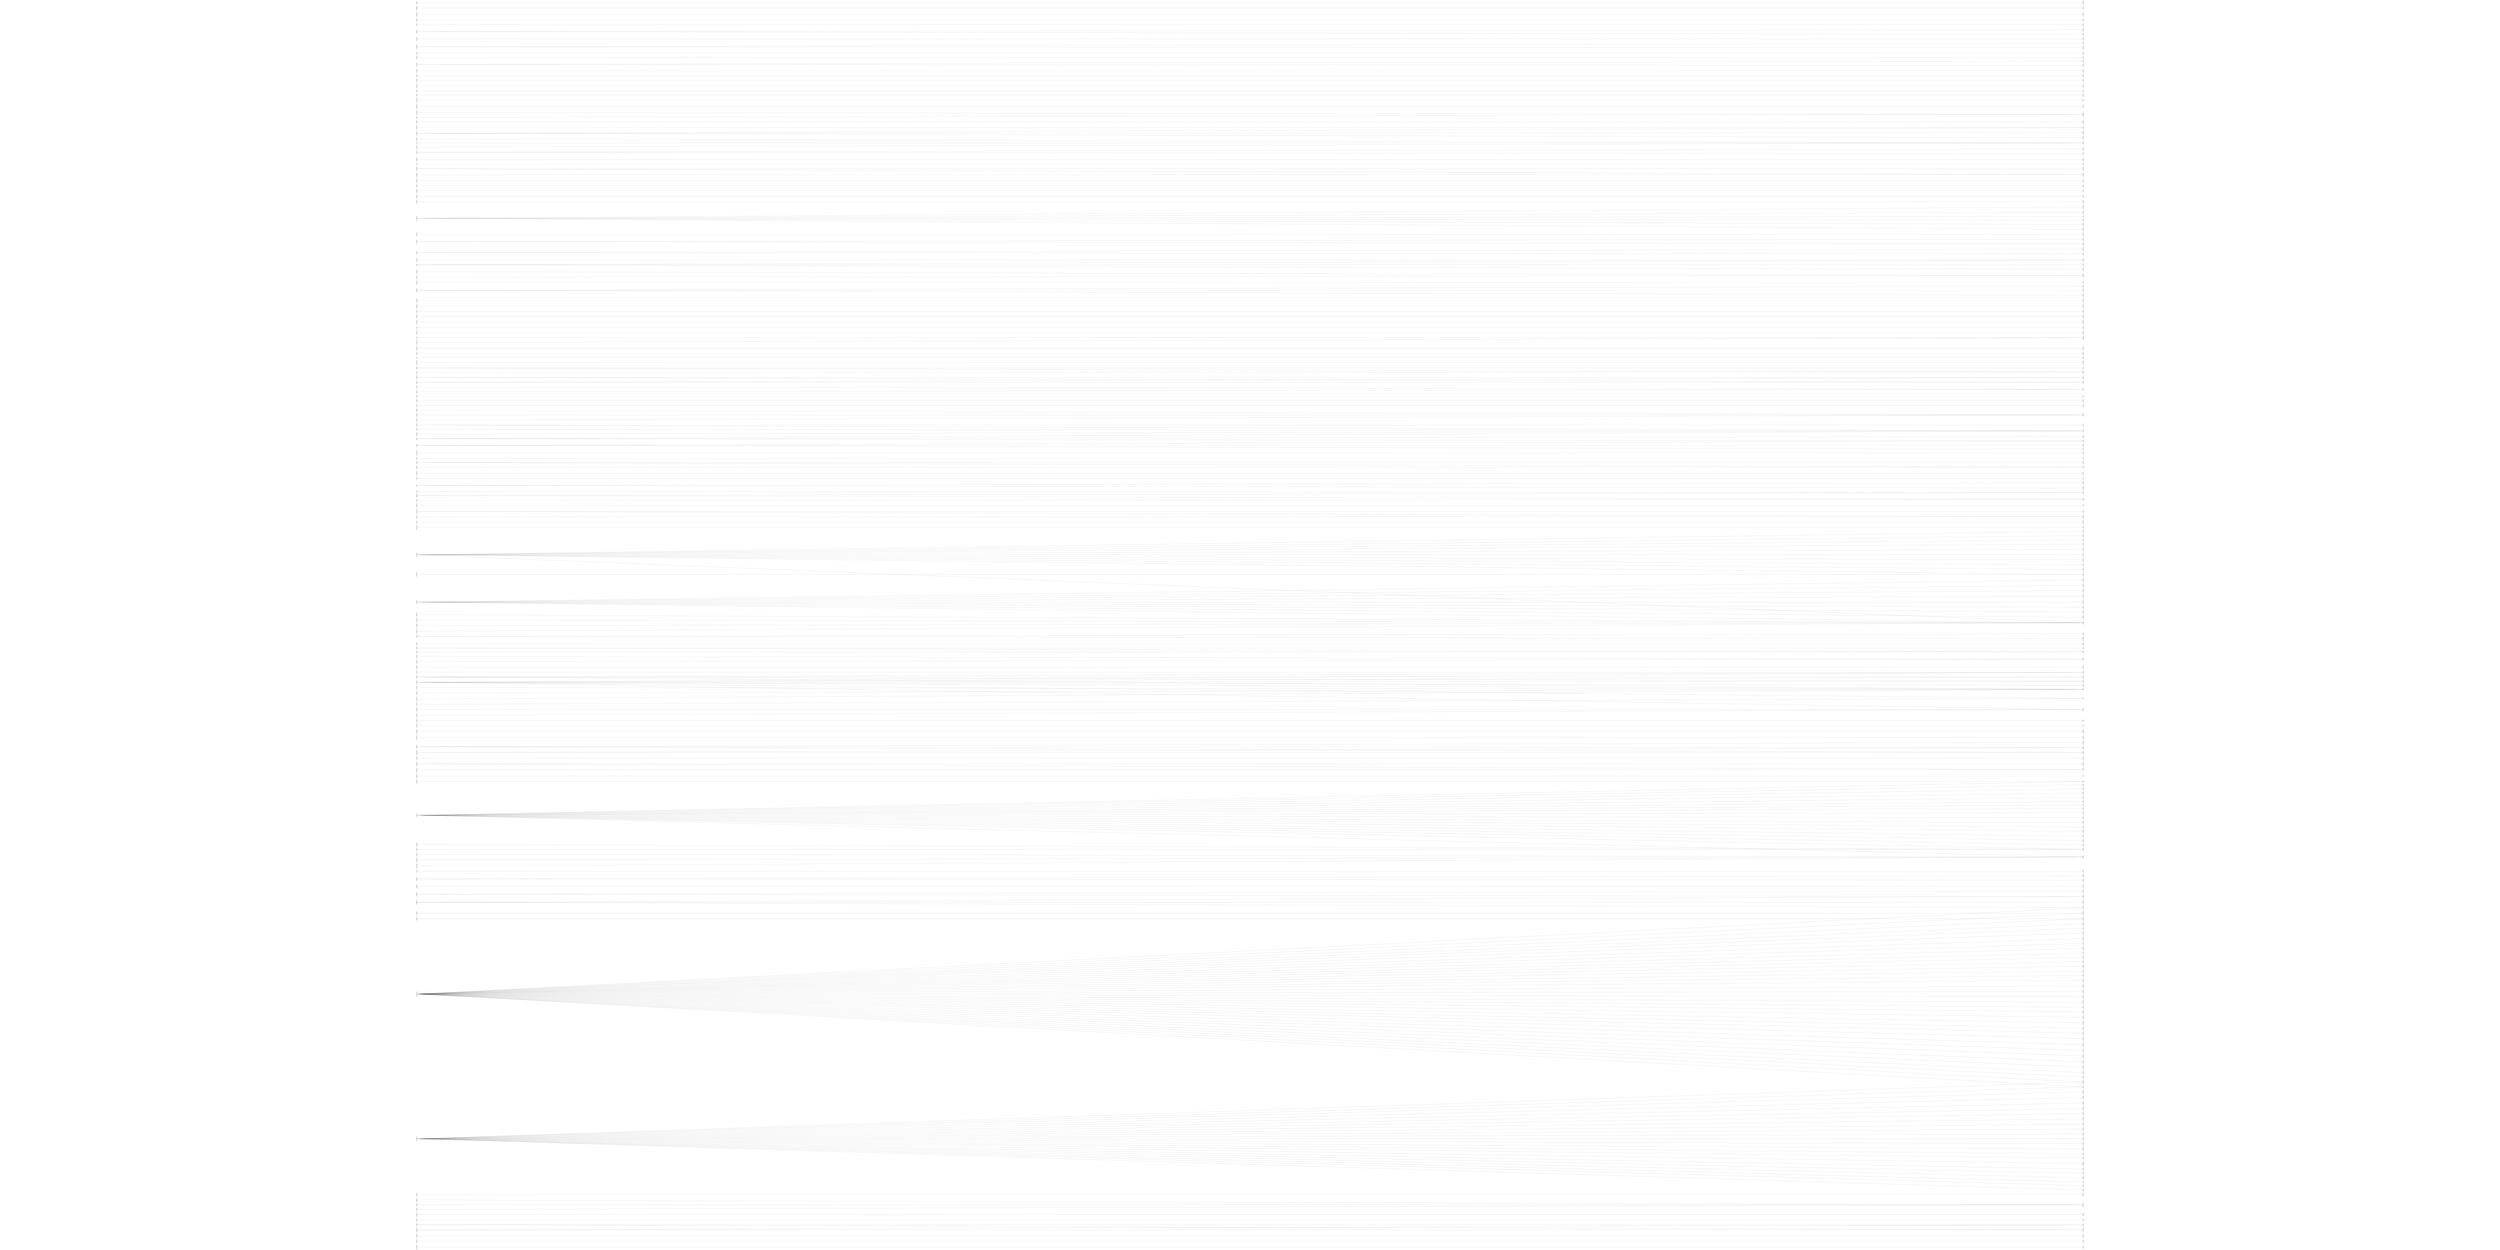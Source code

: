 strict digraph G {
size ="400,400";
orientation= lanscape;
ratio=2;
"@SuckTwatSelena" -> meiliapratiwi  [tweet_id=71906519607812096];
"@chikakikukeko" -> Arfadirp_  [tweet_id=72083733070622722];
"@pelajar_bodoh" -> NoriNurhaliza  [tweet_id=71882544446058496];
"@nisakhaerunisah" -> NisaKhaerunisah  [tweet_id=71908490846797826];
"@nisakhaerunisah" -> dinaprnita  [tweet_id=71907532867780608];
"@smilerlovato" -> AveLealee  [tweet_id=71919810195357696];
"@SelenaHoemsz" -> AliBaba34  [tweet_id=71888217246404608];
"@LidwinaLie" -> CynCynnCynnn  [tweet_id=71945512290488321];
"@JBieberINDO" -> audyeffendi  [tweet_id=71907320543723520];
"@SlutlenaHoeMess" -> biebSAMICHmaker  [tweet_id=71985227362336768];
"@SlutlenaHoeMess" -> BieberToLebanon  [tweet_id=71917956266852353];
"@SlutlenaHoeMess" -> innaestrada26  [tweet_id=71917829074583552];
"@SlutlenaHoeMess" -> Tiaracornett  [tweet_id=71917755200323584];
"@SlutlenaHoeMess" -> SupportMeganFox  [tweet_id=71935119908278272];
"@SlutlenaHoeMess" -> swaggincheese  [tweet_id=71920137019736065];
"@SlutlenaHoeMess" -> JohannaFiola25  [tweet_id=71919343356743680];
"@SlutlenaHoeMess" -> xomithaxo  [tweet_id=71948311225053184];
"@SlutlenaHoeMess" -> ILoveSupermanJB  [tweet_id=72200488455634944];
"@SlutlenaHoeMess" -> DeeBieberSuxx  [tweet_id=71938838129418245];
"@SlutlenaHoeMess" -> meidianatahir  [tweet_id=71950609087086593];
"@SlutlenaHoeMess" -> BeWithMeBieber  [tweet_id=71939161464123393];
"@SlutlenaHoeMess" -> SlutenaHoemess  [tweet_id=71938597414109184];
"@SlutlenaHoeMess" -> meisyrizka  [tweet_id=71917743275900928];
"@SlutlenaHoeMess" -> BieberOrDie_Arg  [tweet_id=72106537082040321];
"@SlutlenaHoeMess" -> Sammyjiroux  [tweet_id=71917616083648512];
"@SlutlenaHoeMess" -> kidrauhlsbabe  [tweet_id=71917801635446784];
"@SlutlenaHoeMess" -> iustibieber  [tweet_id=71940327329644544];
"@SlutlenaHoeMess" -> BieberYahoo  [tweet_id=71948289586642944];
"@SlutlenaHoeMess" -> MabeCadi  [tweet_id=72058021064351744];
"@SlutlenaHoeMess" -> catchmebejbe  [tweet_id=71931950146924544];
"@SlutlenaHoeMess" -> naarasofia  [tweet_id=72106821501984768];
"@SlutlenaHoeMess" -> MileyAdorableX  [tweet_id=71940816289009664];
"@SlutlenaHoeMess" -> reginawang  [tweet_id=71948409044611072];
"@SlutlenaHoeMess" -> angelrocktnafan  [tweet_id=71949936308129793];
"@SlutlenaHoeMess" -> MileyVirus4Ever  [tweet_id=71948340341907456];
"@SlutlenaHoeMess" -> EpicDrey  [tweet_id=71921072685056000];
"@SlutlenaHoeMess" -> jasmincasauay  [tweet_id=71949291073179648];
"@SlutlenaHoeMess" -> bondanrajasya  [tweet_id=71940947151306752];
"@SlutlenaHoeMess" -> gitaasarah  [tweet_id=71917878294740992];
"@SlutlenaHoeMess" -> iimaginejustyb  [tweet_id=72200698057601025];
"@SlutlenaHoeMess" -> xJustinBieberGR  [tweet_id=71917854911508480];
"@SlutlenaHoeMess" -> TheBieberMahone  [tweet_id=72046382869004288];
"@SlutlenaHoeMess" -> _nata_de_coco_  [tweet_id=71918461462380544];
"@SlutlenaHoeMess" -> OURBiebsGotSwag  [tweet_id=72168489833611264];
"@SlutlenaHoeMess" -> xiheartquotex  [tweet_id=71917770090090496];
"@INDOSelenator" -> whocaresfyana  [tweet_id=71902771007328256];
"@MauTanyaNih" -> betijatmika  [tweet_id=72194161255776256];
"@MauTanyaNih" -> claudiashinta  [tweet_id=72120949935312896];
"@nopreey" -> nuynurayni  [tweet_id=72144426197192704];
"@arianiwilliams" -> _ZalindaSF_  [tweet_id=72151880523972608];
"@DiaryAbnormal" -> citrawl  [tweet_id=71899886345404416];
"@Ibloodandbrains" -> littlemissain  [tweet_id=71922345845075968];
"@rizka_milo96" -> Bagoes_speed  [tweet_id=71933936829333504];
"@JBIIndonesian" -> JBIIndonesian  [tweet_id=71890525728415744];
"@JBIIndonesian" -> EliBabyDrew  [tweet_id=71900748161626112];
"@JBIIndonesian" -> AraaNickalasta  [tweet_id=71890163869028352];
"@ChristabelCyrus" -> Dina_Maureen  [tweet_id=71996189809192960];
"@dhindianyndraa" -> dhindianyndraa  [tweet_id=72188837023055872];
"@octca_rachma" -> dini_dc  [tweet_id=72131820560453632];
"@ThatSelSlut" -> TheBieberMahone  [tweet_id=72046262052069376];
"@JBieberBom" -> JrHenrie  [tweet_id=71959447525789696];
"@xRespectMileyx" -> ibenniify  [tweet_id=72182390352642048];
"@BieberBestiie" -> ibeliebjustin_  [tweet_id=72205814907158528];
"@Elfridadevina" -> megaamegii  [tweet_id=71955876252098560];
"@nndktvn" -> ghinakim  [tweet_id=71919412952829952];
"@pergijauh" -> umbercella  [tweet_id=71899867311652864];
"@LovatoCyrusTeam" -> GreatLovatic  [tweet_id=72021867774492672];
"@BieberMeltsIce" -> ibenniify  [tweet_id=72182158470545408];
"@iccaccacca" -> KpopersBandung  [tweet_id=71911801356427264];
"@iccaccacca" -> umiyuniati  [tweet_id=71912256782336000];
"@Born4uSelena" -> SelenatorRules  [tweet_id=72208109900271616];
"@OnlineForBieber" -> novvvay  [tweet_id=72206435232137216];
"@Bieberpower" -> catchmebejbe  [tweet_id=71931997693558784];
"@yeniidrew" -> margaretavania  [tweet_id=71978254902362112];
"@AndaTahu" -> michellee_16  [tweet_id=71991527144042496];
"@AndaTahu" -> safesuandroid  [tweet_id=72100117888499712];
"@AndaTahu" -> dickthaaa  [tweet_id=72151820612538368];
"@AndaTahu" -> kplusst  [tweet_id=72059884270665729];
"@AndaTahu" -> christhya  [tweet_id=72189789704687616];
"@AndaTahu" -> dedewirianti  [tweet_id=71923310962819073];
"@AndaTahu" -> NikitAgatha  [tweet_id=71940872203288577];
"@AndaTahu" -> _ZalindaSF_  [tweet_id=72151964577828864];
"@AndaTahu" -> GreatLovatic  [tweet_id=72018809518686209];
"@AndaTahu" -> Inez_nenez  [tweet_id=71957115576659968];
"@AndaTahu" -> nadiahata  [tweet_id=72149344874274816];
"@AndaTahu" -> amaaliiaaps  [tweet_id=71872927074758656];
"@AndaTahu" -> monmoniria  [tweet_id=71932650222403585];
"@AndaTahu" -> miztahultyas  [tweet_id=72098191167860736];
"@AndaTahu" -> FDidil  [tweet_id=72099406089949184];
"@AndaTahu" -> kengkeadamm  [tweet_id=71879363523657728];
"@AndaTahu" -> icang11  [tweet_id=72099668934406144];
"@AndaTahu" -> yuanita_apriani  [tweet_id=71872113040044034];
"@mini_koyou" -> Suchiy_WiLLiam  [tweet_id=72161742356103168];
"@Clara_Jonatics" -> SelenatorRules  [tweet_id=72051047996207104];
"@GraceMsBieber" -> SelenatorRules  [tweet_id=72206872568008704];
"@dickthaaa" -> _ZalindaSF_  [tweet_id=72151964577828864];
"@HoransBlondie" -> azrbp  [tweet_id=71919084857597952];
"@icalramadan" -> icalramadan  [tweet_id=71905471933587456];
"@icalramadan" -> bathsakha  [tweet_id=71895716171231232];
"@iJameh" -> itsrealJBIEBER  [tweet_id=71881089832075264];
"@iJameh" -> CharlieMuch16  [tweet_id=71880831131590656];
"@Viinyuuu" -> Viinyuuu  [tweet_id=72170240158613504];
"@ana_dwijayanti" -> Febinomiya  [tweet_id=72176462391808000];
"@JanettaMaharani" -> Zakynaufal  [tweet_id=72116631404412928];
"@dinaprnita" -> NisaKhaerunisah  [tweet_id=71908490846797826];
"@dinaprnita" -> dinaprnita  [tweet_id=71909044830470146];
"@lady_kiah" -> lady_kiah  [tweet_id=71931128486957057];
"@lady_kiah" -> helloimtyaSH  [tweet_id=71934376098791424];
"@nadywaw" -> icha93  [tweet_id=71908866090205184];
"@herdiherlambang" -> andremalee  [tweet_id=71878485605498880];
"@ratihadets" -> sucyFA  [tweet_id=72197801848750080];
"@ratihadets" -> ameliahimeca  [tweet_id=72197646227480576];
"@ratihadets" -> Figaroong  [tweet_id=72197611142135808];
"@arumdiyansit" -> fatmaama21  [tweet_id=71869904453771264];
"@winawwin" -> miftahtahee  [tweet_id=71882742794694656];
"@iKissNTell" -> ashleyJbiebers  [tweet_id=71888369076019200];
"@lindachabeluto" -> Febinomiya  [tweet_id=72176462391808000];
"@JohannaFiola25" -> SlutlenaHoeMess  [tweet_id=71950005577068544];
"@JohannaFiola25" -> jasmincasauay  [tweet_id=71951200794312704];
"@JohannaFiola25" -> CyrusHollywood  [tweet_id=71950362357149696];
"@rahmadju" -> ayiinaa  [tweet_id=72134895723487232];
"@yelloowninja" -> stellstella  [tweet_id=72208570241916930];
"@amalliaprtw" -> maudifarahh  [tweet_id=72124098070843392];
"@amalliaprtw" -> amalliaprtw  [tweet_id=72134334383013888];
"@juliaperrez" -> rachellarry  [tweet_id=71950631467892737];
"@FuckSmileAlways" -> aditiaS_harahap  [tweet_id=71932677984497665];
"@SuperSelenator" -> GreatLovatic  [tweet_id=72179351239667712];
"@luseh" -> yasmincltr  [tweet_id=72195373522878464];
"@ghinakim" -> nndktvn  [tweet_id=71919889937469440];
"@ghinakim" -> ghinakim  [tweet_id=71919412952829952];
"@bathsakha" -> icalramadan  [tweet_id=71905471933587456];
"@TeamAntiGomez" -> ImLatinGirl1994  [tweet_id=72108469012004864];
"@TeamAntiGomez" -> ImALaatinGirl  [tweet_id=72110606509031424];
"@TeamAntiGomez" -> _justnibieber  [tweet_id=71981493857161216];
"@TeamAntiGomez" -> Catabelieberr  [tweet_id=71980071132479488];
"@TeamAntiGomez" -> BelieberOLLG  [tweet_id=71981571707633664];
"@TeamAntiGomez" -> secretosniley  [tweet_id=72005530297700352];
"@TeamAntiGomez" -> NonnyBLatinGirl  [tweet_id=72079635076227074];
"@TeamAntiGomez" -> CarolinaSndvl  [tweet_id=72007454979919872];
"@TeamAntiGomez" -> NataLoveBiebs  [tweet_id=72051941173231616];
"@TeamAntiGomez" -> Step2ForeverMS  [tweet_id=71980644518998016];
"@TeamAntiGomez" -> BieberOrDie_Arg  [tweet_id=72106556325502976];
"@TeamAntiGomez" -> Ureloveisbigger  [tweet_id=72108891059662848];
"@TeamAntiGomez" -> AlwaysWithCody  [tweet_id=72142276096299010];
"@TeamAntiGomez" -> selena_te_odio  [tweet_id=72008625605967872];
"@TeamAntiGomez" -> Anny_Rta  [tweet_id=72064957793050624];
"@TeamAntiGomez" -> naarasofia  [tweet_id=72106794020913152];
"@TeamAntiGomez" -> Sariis12  [tweet_id=72080828565430272];
"@TeamAntiGomez" -> LatinGirlOfJDB  [tweet_id=72077568496504832];
"@TeamAntiGomez" -> camfer08  [tweet_id=72005855511453696];
"@TeamAntiGomez" -> LucyAstwood  [tweet_id=71956890384474113];
"@TeamAntiGomez" -> AILEENBASTIANI_  [tweet_id=72086709596200960];
"@TeamAntiGomez" -> iCyrus_Biebz  [tweet_id=72011468438110208];
"@TeamAntiGomez" -> marulinaa  [tweet_id=72019244761620480];
"@xBcthany" -> SelenaSoldier  [tweet_id=72081393030668288];
"@SmilingBieber" -> Dyanchiochie  [tweet_id=71940343406403584];
"@Krisna_Lovegood" -> Krisna_Lovegood  [tweet_id=72124974437117953];
"@ardyto_monotov" -> gerrygahara  [tweet_id=71886110132932608];
"@vhiinta" -> ChacaWilliams  [tweet_id=72159764200689664];
"@Anggiea_" -> anggieA_  [tweet_id=72195985870303232];
"@Anggiea_" -> Figaroong  [tweet_id=72195732387532800];
"@Anggiea_" -> karinatrstynt  [tweet_id=72195532558319616];
"@unlimitedgomez" -> MynameisARAZEL  [tweet_id=71897976976588800];
"@selenagomez" -> DaisyFeehily22  [tweet_id=71944903680212992];
"@iSelenaAddict" -> xRespectSelena  [tweet_id=72209200499011584];
"@iSelenaAddict" -> JUSLENAbigfans  [tweet_id=71986063249383425];
"@iSelenaAddict" -> SelenitaIsrael  [tweet_id=72209484398862336];
"@iSelenaAddict" -> whysobieber  [tweet_id=71988402412728321];
"@iSelenaAddict" -> SelenatorRules  [tweet_id=72209125915885568];
"@iSelenaAddict" -> SelenaGomezNL  [tweet_id=71988381185359872];
"@iSelenaAddict" -> JDrewLovatoSwag  [tweet_id=72086174096834561];
"@iSelenaAddict" -> iRespectJelena  [tweet_id=71988313858375680];
"@iSelenaAddict" -> ItzBieber_Fever  [tweet_id=72209281432297472];
"@kitchenboi" -> msHalimah  [tweet_id=72078939480272896];
"@miztahultyas" -> FDidil  [tweet_id=72099406089949184];
"@SlutlenaGomez" -> Spongebieberxox  [tweet_id=72192705907789824];
"@BieberAvocado" -> yulita_mashita  [tweet_id=71963592517361665];
"@Figaroong" -> anggieA_  [tweet_id=72198071349542912];
"@Figaroong" -> dhindraw  [tweet_id=72199393926840320];
"@BieberReject" -> SimpleJBtrench  [tweet_id=72006619696873472];
"@BieberReject" -> Miss_Poppin  [tweet_id=71980277383168000];
"@BieberReject" -> gissiee69  [tweet_id=71979721281380352];
"@Karinatrstynt" -> anggieA_  [tweet_id=72196269694652416];
"@PeoplePolice_" -> Niinou_M  [tweet_id=71981099244466176];
"@mario_march" -> adityarahmaan  [tweet_id=71990467432161280];
"@jihaan_" -> lolia_beibs  [tweet_id=71871003957014528];
"@jihaan_" -> syilvarizkiani  [tweet_id=71871141844758529];
"@jihaan_" -> WindaJuwitaa  [tweet_id=71872017489592320];
"@yooolandaa" -> mby_bieber  [tweet_id=71911632942546944];
"@yooolandaa" -> mayashifa_macet  [tweet_id=71911813909987328];
"@MegaaMegii" -> elfridadevina  [tweet_id=71954148530204673];
"@MegaaMegii" -> angestiputri  [tweet_id=71952042448535552];
"@wowbeliebers" -> Larasatiekrhm  [tweet_id=71929538606665728];
"@Nostalgiamemoir" -> littlemissain  [tweet_id=71922345845075968];
"@Nostalgiamemoir" -> Ibloodandbrains  [tweet_id=71918437307383810];
"@ShawtyBieberIND" -> chelseaachen  [tweet_id=72129066035195904];
"@ShawtyBieberIND" -> aureliarmdhn9  [tweet_id=72129697013698560];
"@ShawtyBieberIND" -> caitlinlie  [tweet_id=72129252740431874];
"@ShawtyBieberIND" -> retno113  [tweet_id=72129917084643328];
"@ShawtyBieberIND" -> yustika_puteri  [tweet_id=72131546445905920];
"@ShawtyBieberIND" -> ShawtyJustinDB  [tweet_id=72129077976375296];
"@pipitapryanti" -> rizkiansyah96  [tweet_id=72206134324375552];
"@brendasigz" -> e_zraa  [tweet_id=72170827294048257];
"@agriepratama" -> LoveeMiley  [tweet_id=71936588061478912];
"@BeliebersInMe" -> diniDFO  [tweet_id=71880417464172544];
"@ppinpipen" -> TheSellyG  [tweet_id=71933771951255553];
"@WindaJuwitaa" -> syilvarizkiani  [tweet_id=71872302727430144];
"@michellee_16" -> GreatLovatic  [tweet_id=72018809518686209];
"@SarShalitaPark" -> lolychinen__  [tweet_id=71927532395577344];
"@graceNFbelieber" -> graceNFbelieber  [tweet_id=72102316018372608];
"@graceNFbelieber" -> SteffanyAngeliq  [tweet_id=72102023499235328];
"@tashyaalovatox" -> purplelove13  [tweet_id=71890233406398464];
"@tashyaalovatox" -> SlutlenaHoeMess  [tweet_id=71882530911035392];
"@Ljeje" -> silsilsil_  [tweet_id=71986805519560706];
"@_GreekBelieber_" -> ElenaLovesJDB  [tweet_id=71940242910875648];
"@gabrielstev" -> adityasptri  [tweet_id=72070349184958464];
"@gabrielstev" -> IceMan_Hocky  [tweet_id=72164413863497728];
"@willychunz" -> kurniaawaan  [tweet_id=72183459682074624];
"@fatmaama21" -> fatmaama21  [tweet_id=71869904453771264];
"@vincentiaichel" -> diandraulia  [tweet_id=71957031048843264];
"@angestiputri" -> megaamegii  [tweet_id=71952424297967616];
"@Farraass" -> anggieA_  [tweet_id=72195985870303232];
"@cumanNANYA" -> willychunz  [tweet_id=72181970620268544];
"@cumanNANYA" -> e_zraa  [tweet_id=72170827294048257];
"@cumanNANYA" -> ibenniify  [tweet_id=72181779854925824];
"@cumanNANYA" -> rohmahnaini  [tweet_id=72179307191091200];
"@cumanNANYA" -> Febinomiya  [tweet_id=72176462391808000];
"@cumanNANYA" -> kurniaawaan  [tweet_id=72179197115764736];
"@cumanNANYA" -> Yofve96383  [tweet_id=72181815342927872];
"@adityarahmaan" -> adityarahmaan  [tweet_id=71990467432161280];
"@SlutlenaHoemess" -> azieraBelieber  [tweet_id=71925292507201536];
"@SlutlenaHoemess" -> ravianisya  [tweet_id=71949540512636928];
"@SlutlenaHoemess" -> MADAMNUNA  [tweet_id=71948811790069761];
"@VIVAnews" -> Leb_do  [tweet_id=72178658877505536];
"@VIVAnews" -> rachellarry  [tweet_id=71950631467892737];
"@mellyaraa" -> CynCynnCynnn  [tweet_id=71945512290488321];
"@iBieber0204" -> ShilaAlya_2602  [tweet_id=71892864233242624];
"@nightdrc" -> MariaAquamarine  [tweet_id=71932447452966912];
"@raniajasmindhia" -> JBIIndonesian  [tweet_id=71890525728415744];
"@raniajasmindhia" -> EliBabyDrew  [tweet_id=71900748161626112];
"@DebbyOja6023" -> MariaAquamarine  [tweet_id=71931384477917184];
"@BieberCodyHeart" -> emmaselema  [tweet_id=72115446605819904];
"@maudifarahh" -> maudifarahh  [tweet_id=72124098070843392];
"@maudifarahh" -> amalliaprtw  [tweet_id=72134334383013888];
"@IPromoteTweets" -> dellafts  [tweet_id=71905110070018049];
"@JrHenrie" -> JbieberBOM  [tweet_id=71959708679929856];
"@hahnsaja" -> wismoyo  [tweet_id=71938748790747136];
"@Ciiross" -> Krisna_Lovegood  [tweet_id=72124974437117953];
"@viesl" -> diandraulia  [tweet_id=71957031048843264];
"@kurniaawaan" -> rohmahnaini  [tweet_id=72179307191091200];
"@kurniaawaan" -> kurniaawaan  [tweet_id=72183459682074624];
"@kurniaawaan" -> ibenniify  [tweet_id=72181779854925824];
"@kurniaawaan" -> willychunz  [tweet_id=72181970620268544];
"@Tweetsnya_Gue" -> dhiiyasaalsa  [tweet_id=72147439003508736];
"@tanyakekamu" -> finohyung  [tweet_id=72188924491079680];
"@Aipyong" -> rivaldosuhito  [tweet_id=71881897755684864];
"@rohmahnaini" -> ibenniify  [tweet_id=72181779854925824];
"@helloimtyaSH" -> lady_kiah  [tweet_id=71931128486957057];
"@baths" -> bathsakha  [tweet_id=71895716171231232];
"@SimpsonAsia" -> CorneliArdone  [tweet_id=71904407150796800];
"@IDjustinbieber" -> TasyaDewiS  [tweet_id=72186226324684800];
"@IDjustinbieber" -> RanniEVA  [tweet_id=72188004634079232];
"@SteffanyAngeliq" -> graceNFbelieber  [tweet_id=72102316018372608];
"@deandrewf" -> aishaary  [tweet_id=72179450111983616];
"@nauqizzy" -> frealpha  [tweet_id=71903384222973952];
"@diandraulia" -> diandraulia  [tweet_id=71957031048843264];
"@stellstella" -> stellstella  [tweet_id=72208570241916930];
"@margaretavania" -> chantikameninda  [tweet_id=71883852733362176];
"@margaretavania" -> vethcia  [tweet_id=71876640816377856];
"@bieberswag12" -> selgomezdisney  [tweet_id=72176550744829952];
"@fikhaputriany" -> CynCynnCynnn  [tweet_id=71945512290488321];
"@MADAMNUNA" -> ravianisya  [tweet_id=71949540512636928];
"@Suchiy_WiLLiam" -> Suchiy_WiLLiam  [tweet_id=72161742356103168];
"@Suchiy_WiLLiam" -> mini_koyou  [tweet_id=72161456912736257];
"@PaniniBelieb" -> justnurull  [tweet_id=72160388250214400];
"@PaniniBelieb" -> Fallen4theBiebs  [tweet_id=72148607884726272];
"@nadhifaakp" -> fatmaama21  [tweet_id=71869904453771264];
"@gebyyap" -> adrianrizkyr  [tweet_id=71902921301835776];
"@shawtyANSI" -> bieberofina  [tweet_id=72181041309294592];
"@TheBieberMahone" -> evylovesjbiebs  [tweet_id=72048375524102144];
"@FaktanyaAdalah" -> fadiladilm  [tweet_id=71871379259129857];
"@GomezGiggle" -> SelenatorRules  [tweet_id=72051025325989888];
"@justinbieber18y" -> claragomez_21  [tweet_id=71932175951462403];
"@SelenatorRules" -> gomezuk  [tweet_id=72050476740386816];
"@SelenatorRules" -> Born4uSelena  [tweet_id=72208031085113344];
"@SelenatorRules" -> xselenator  [tweet_id=72206434900783104];
"@SelenatorRules" -> iSelenaAddict  [tweet_id=72206060060020736];
"@SelenatorRules" -> claragomez_21  [tweet_id=71932121836556288];
"@SelenatorRules" -> windyatikaa  [tweet_id=71946284377980928];
"@SelenatorRules" -> SoSelenalicious  [tweet_id=72054443474038784];
"@SelenatorRules" -> BigFanSelena  [tweet_id=72046892225269762];
"@SelenatorRules" -> SelenatorRules  [tweet_id=72208109900271616];
"@SelenatorRules" -> StunningSelenaX  [tweet_id=71924353578713088];
"@SelenatorRules" -> GomezGiggle  [tweet_id=72047581164879872];
"@fadiladilm" -> herdiherlambang  [tweet_id=71875186210766849];
}
